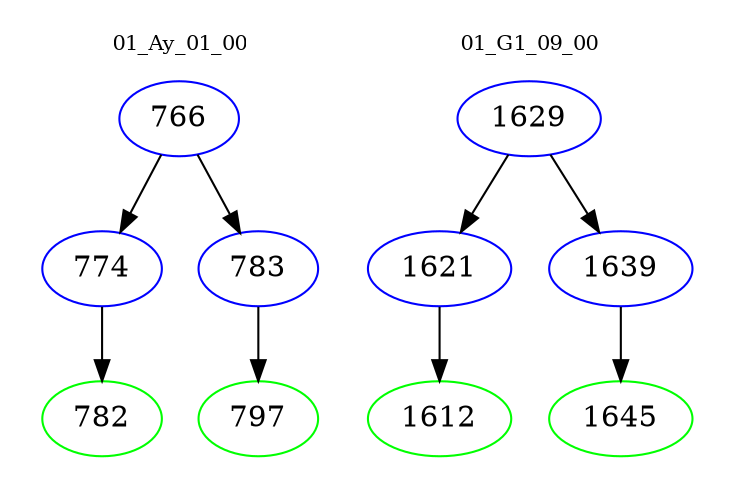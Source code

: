 digraph{
subgraph cluster_0 {
color = white
label = "01_Ay_01_00";
fontsize=10;
T0_766 [label="766", color="blue"]
T0_766 -> T0_774 [color="black"]
T0_774 [label="774", color="blue"]
T0_774 -> T0_782 [color="black"]
T0_782 [label="782", color="green"]
T0_766 -> T0_783 [color="black"]
T0_783 [label="783", color="blue"]
T0_783 -> T0_797 [color="black"]
T0_797 [label="797", color="green"]
}
subgraph cluster_1 {
color = white
label = "01_G1_09_00";
fontsize=10;
T1_1629 [label="1629", color="blue"]
T1_1629 -> T1_1621 [color="black"]
T1_1621 [label="1621", color="blue"]
T1_1621 -> T1_1612 [color="black"]
T1_1612 [label="1612", color="green"]
T1_1629 -> T1_1639 [color="black"]
T1_1639 [label="1639", color="blue"]
T1_1639 -> T1_1645 [color="black"]
T1_1645 [label="1645", color="green"]
}
}
